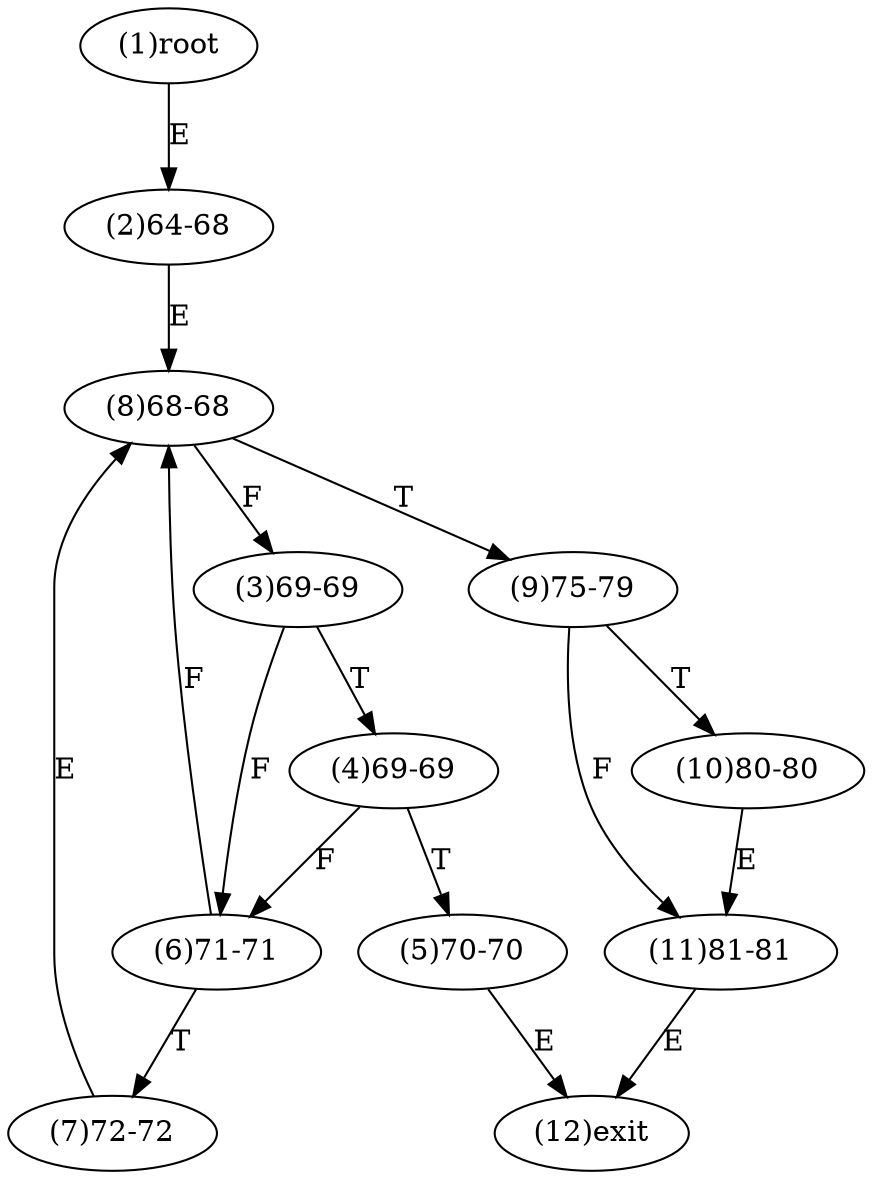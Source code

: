 digraph "" { 
1[ label="(1)root"];
2[ label="(2)64-68"];
3[ label="(3)69-69"];
4[ label="(4)69-69"];
5[ label="(5)70-70"];
6[ label="(6)71-71"];
7[ label="(7)72-72"];
8[ label="(8)68-68"];
9[ label="(9)75-79"];
10[ label="(10)80-80"];
11[ label="(11)81-81"];
12[ label="(12)exit"];
1->2[ label="E"];
2->8[ label="E"];
3->6[ label="F"];
3->4[ label="T"];
4->6[ label="F"];
4->5[ label="T"];
5->12[ label="E"];
6->8[ label="F"];
6->7[ label="T"];
7->8[ label="E"];
8->3[ label="F"];
8->9[ label="T"];
9->11[ label="F"];
9->10[ label="T"];
10->11[ label="E"];
11->12[ label="E"];
}